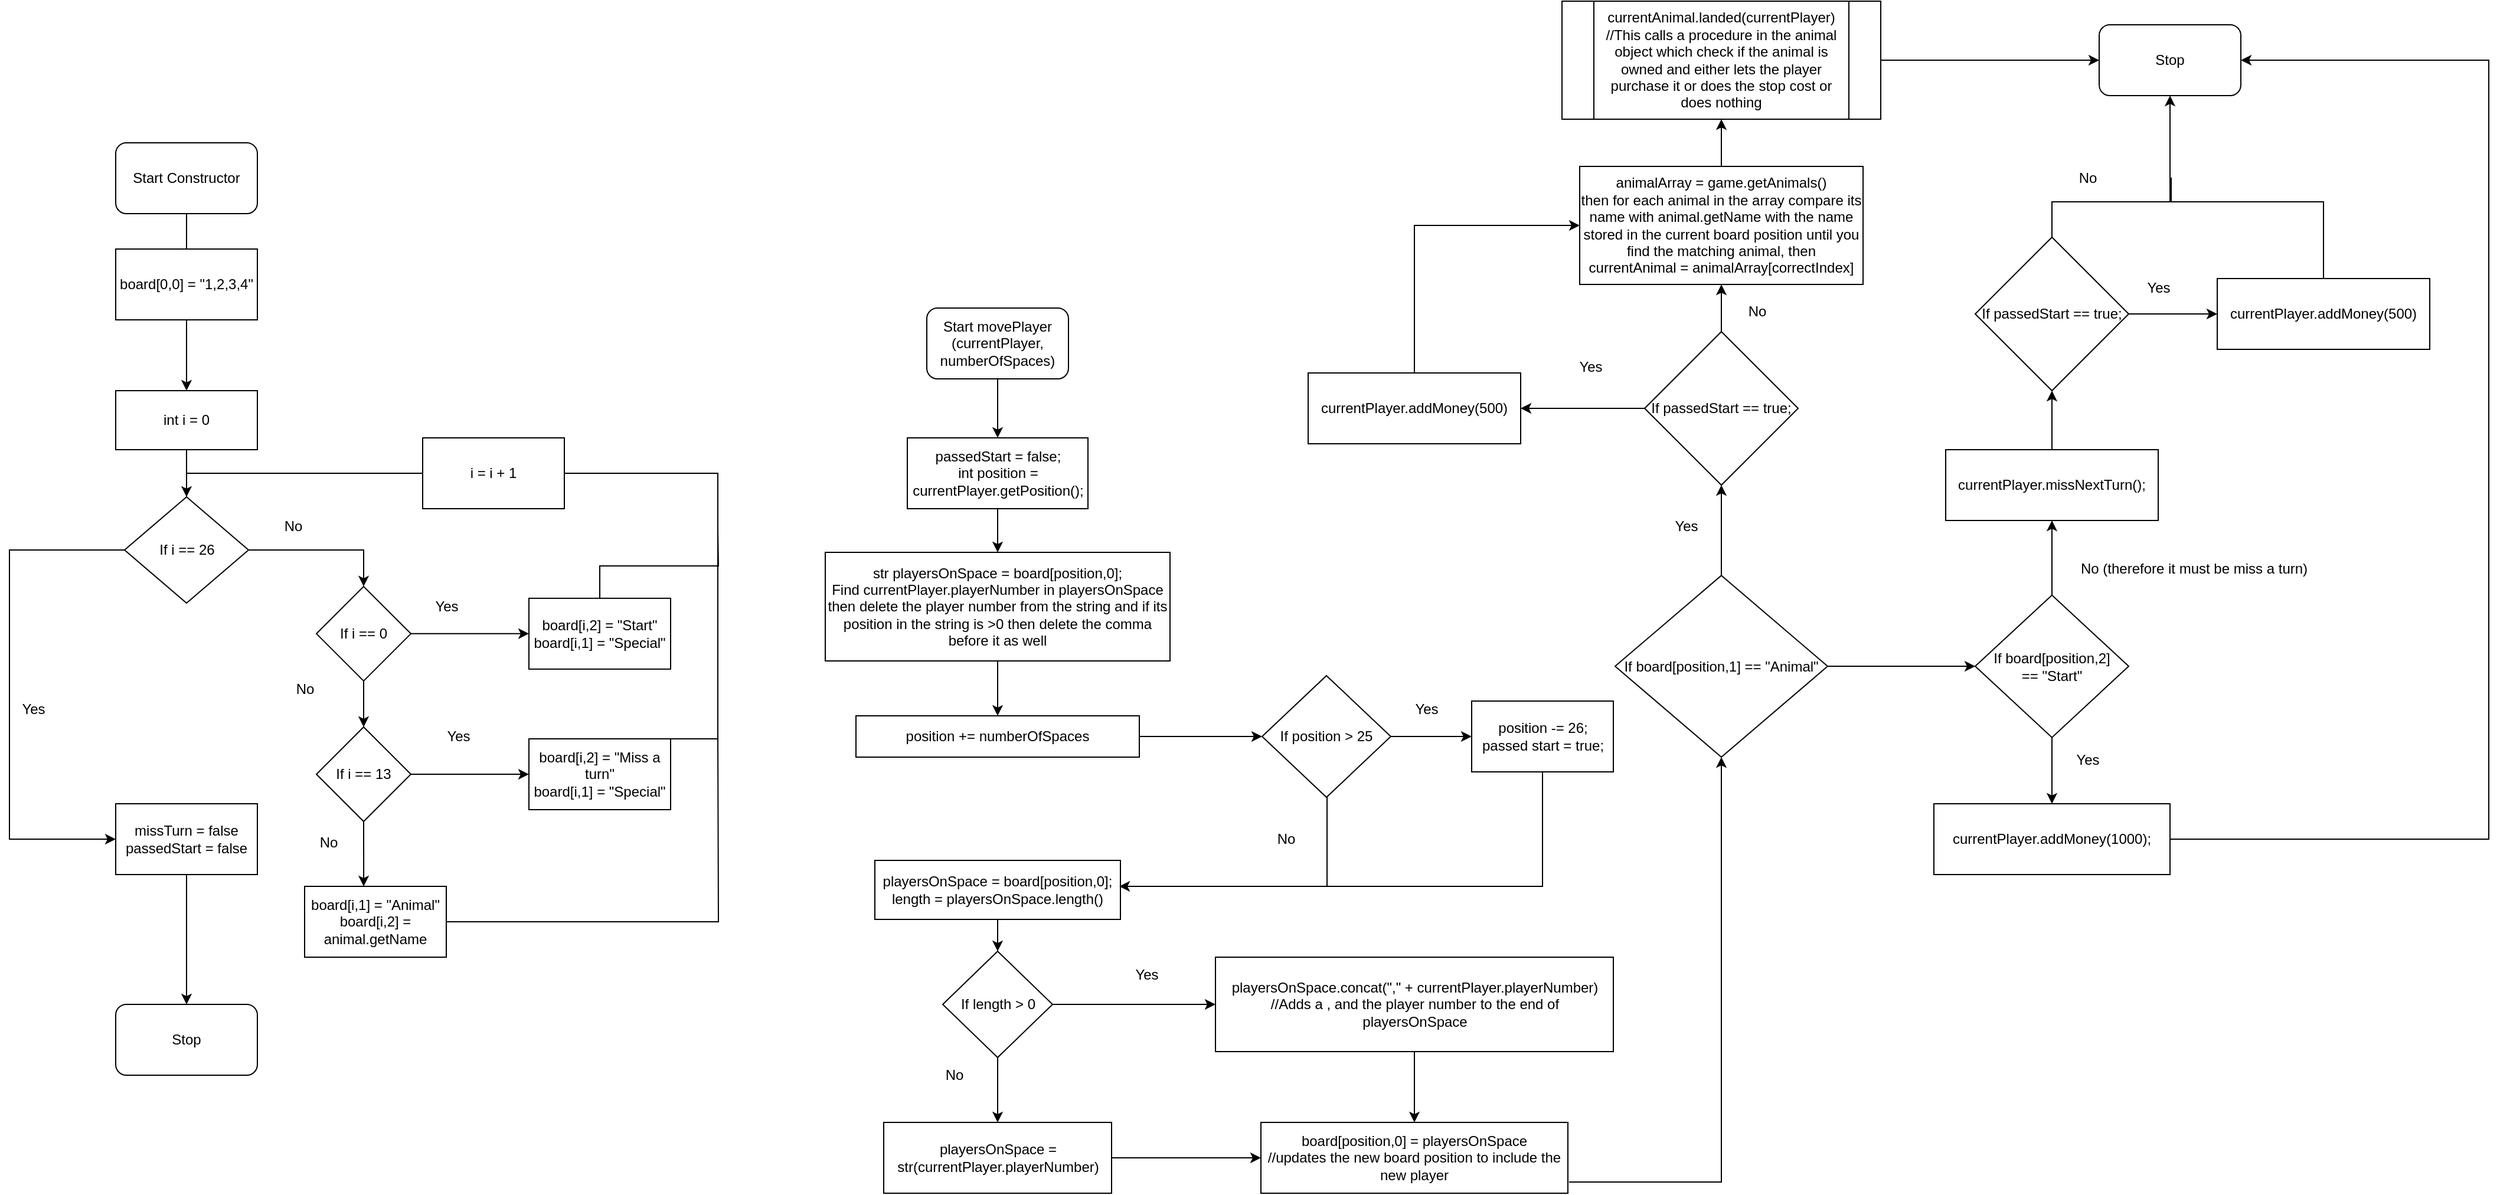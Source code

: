 <mxfile version="27.0.8">
  <diagram name="Page-1" id="PUNVGecRI-zyY5rwxk-x">
    <mxGraphModel dx="441" dy="1429" grid="1" gridSize="10" guides="1" tooltips="1" connect="1" arrows="1" fold="1" page="1" pageScale="1" pageWidth="827" pageHeight="1169" math="0" shadow="0">
      <root>
        <mxCell id="0" />
        <mxCell id="1" parent="0" />
        <mxCell id="ooIeGGXjPzkn9RstT3Jz-4" style="edgeStyle=orthogonalEdgeStyle;rounded=0;orthogonalLoop=1;jettySize=auto;html=1;exitX=0.5;exitY=1;exitDx=0;exitDy=0;" parent="1" edge="1">
          <mxGeometry relative="1" as="geometry">
            <mxPoint x="390" y="200" as="sourcePoint" />
            <mxPoint x="390" y="200" as="targetPoint" />
          </mxGeometry>
        </mxCell>
        <mxCell id="bG7bpE5-H6T2HicWo24r-3" style="edgeStyle=orthogonalEdgeStyle;rounded=0;orthogonalLoop=1;jettySize=auto;html=1;exitX=0.5;exitY=1;exitDx=0;exitDy=0;entryX=0.5;entryY=0;entryDx=0;entryDy=0;" parent="1" source="bG7bpE5-H6T2HicWo24r-1" target="bG7bpE5-H6T2HicWo24r-2" edge="1">
          <mxGeometry relative="1" as="geometry" />
        </mxCell>
        <mxCell id="bG7bpE5-H6T2HicWo24r-1" value="Start Constructor" style="rounded=1;whiteSpace=wrap;html=1;" parent="1" vertex="1">
          <mxGeometry x="140" y="90" width="120" height="60" as="geometry" />
        </mxCell>
        <mxCell id="bG7bpE5-H6T2HicWo24r-35" style="edgeStyle=orthogonalEdgeStyle;rounded=0;orthogonalLoop=1;jettySize=auto;html=1;exitX=0.5;exitY=1;exitDx=0;exitDy=0;" parent="1" source="bG7bpE5-H6T2HicWo24r-2" target="bG7bpE5-H6T2HicWo24r-13" edge="1">
          <mxGeometry relative="1" as="geometry" />
        </mxCell>
        <mxCell id="bG7bpE5-H6T2HicWo24r-2" value="int i = 0" style="rounded=0;whiteSpace=wrap;html=1;" parent="1" vertex="1">
          <mxGeometry x="140" y="300" width="120" height="50" as="geometry" />
        </mxCell>
        <mxCell id="bG7bpE5-H6T2HicWo24r-7" style="edgeStyle=orthogonalEdgeStyle;rounded=0;orthogonalLoop=1;jettySize=auto;html=1;exitX=0.5;exitY=1;exitDx=0;exitDy=0;entryX=0.5;entryY=0;entryDx=0;entryDy=0;" parent="1" source="bG7bpE5-H6T2HicWo24r-4" target="bG7bpE5-H6T2HicWo24r-6" edge="1">
          <mxGeometry relative="1" as="geometry" />
        </mxCell>
        <mxCell id="bG7bpE5-H6T2HicWo24r-4" value="missTurn = false&lt;div&gt;passedStart = false&lt;/div&gt;" style="rounded=0;whiteSpace=wrap;html=1;" parent="1" vertex="1">
          <mxGeometry x="140" y="650" width="120" height="60" as="geometry" />
        </mxCell>
        <mxCell id="bG7bpE5-H6T2HicWo24r-6" value="Stop" style="rounded=1;whiteSpace=wrap;html=1;" parent="1" vertex="1">
          <mxGeometry x="140" y="820" width="120" height="60" as="geometry" />
        </mxCell>
        <mxCell id="bG7bpE5-H6T2HicWo24r-17" style="edgeStyle=orthogonalEdgeStyle;rounded=0;orthogonalLoop=1;jettySize=auto;html=1;exitX=0;exitY=0.5;exitDx=0;exitDy=0;entryX=0;entryY=0.5;entryDx=0;entryDy=0;" parent="1" source="bG7bpE5-H6T2HicWo24r-13" target="bG7bpE5-H6T2HicWo24r-4" edge="1">
          <mxGeometry relative="1" as="geometry">
            <Array as="points">
              <mxPoint x="50" y="435" />
              <mxPoint x="50" y="680" />
            </Array>
          </mxGeometry>
        </mxCell>
        <mxCell id="bG7bpE5-H6T2HicWo24r-20" style="edgeStyle=orthogonalEdgeStyle;rounded=0;orthogonalLoop=1;jettySize=auto;html=1;exitX=1;exitY=0.5;exitDx=0;exitDy=0;entryX=0.5;entryY=0;entryDx=0;entryDy=0;" parent="1" source="bG7bpE5-H6T2HicWo24r-13" target="bG7bpE5-H6T2HicWo24r-19" edge="1">
          <mxGeometry relative="1" as="geometry" />
        </mxCell>
        <mxCell id="bG7bpE5-H6T2HicWo24r-13" value="If i == 26" style="rhombus;whiteSpace=wrap;html=1;" parent="1" vertex="1">
          <mxGeometry x="147.5" y="390" width="105" height="90" as="geometry" />
        </mxCell>
        <mxCell id="bG7bpE5-H6T2HicWo24r-18" value="Yes" style="text;html=1;align=center;verticalAlign=middle;resizable=0;points=[];autosize=1;strokeColor=none;fillColor=none;" parent="1" vertex="1">
          <mxGeometry x="50" y="555" width="40" height="30" as="geometry" />
        </mxCell>
        <mxCell id="bG7bpE5-H6T2HicWo24r-22" style="edgeStyle=orthogonalEdgeStyle;rounded=0;orthogonalLoop=1;jettySize=auto;html=1;exitX=1;exitY=0.5;exitDx=0;exitDy=0;entryX=0;entryY=0.5;entryDx=0;entryDy=0;" parent="1" source="bG7bpE5-H6T2HicWo24r-19" target="bG7bpE5-H6T2HicWo24r-21" edge="1">
          <mxGeometry relative="1" as="geometry" />
        </mxCell>
        <mxCell id="bG7bpE5-H6T2HicWo24r-26" style="edgeStyle=orthogonalEdgeStyle;rounded=0;orthogonalLoop=1;jettySize=auto;html=1;exitX=0.5;exitY=1;exitDx=0;exitDy=0;entryX=0.5;entryY=0;entryDx=0;entryDy=0;" parent="1" source="bG7bpE5-H6T2HicWo24r-19" target="bG7bpE5-H6T2HicWo24r-23" edge="1">
          <mxGeometry relative="1" as="geometry" />
        </mxCell>
        <mxCell id="bG7bpE5-H6T2HicWo24r-19" value="If i == 0" style="rhombus;whiteSpace=wrap;html=1;" parent="1" vertex="1">
          <mxGeometry x="310" y="465.92" width="80" height="80" as="geometry" />
        </mxCell>
        <mxCell id="bG7bpE5-H6T2HicWo24r-34" style="edgeStyle=orthogonalEdgeStyle;rounded=0;orthogonalLoop=1;jettySize=auto;html=1;exitX=0.5;exitY=0;exitDx=0;exitDy=0;endArrow=none;startFill=0;" parent="1" source="bG7bpE5-H6T2HicWo24r-21" edge="1">
          <mxGeometry relative="1" as="geometry">
            <mxPoint x="650" y="420" as="targetPoint" />
          </mxGeometry>
        </mxCell>
        <mxCell id="bG7bpE5-H6T2HicWo24r-21" value="board[i,2] = &quot;Start&quot;&lt;div&gt;board[i,1] = &quot;Special&quot;&lt;/div&gt;" style="rounded=0;whiteSpace=wrap;html=1;" parent="1" vertex="1">
          <mxGeometry x="490" y="475.92" width="120" height="60" as="geometry" />
        </mxCell>
        <mxCell id="bG7bpE5-H6T2HicWo24r-25" style="edgeStyle=orthogonalEdgeStyle;rounded=0;orthogonalLoop=1;jettySize=auto;html=1;exitX=1;exitY=0.5;exitDx=0;exitDy=0;entryX=0;entryY=0.5;entryDx=0;entryDy=0;" parent="1" source="bG7bpE5-H6T2HicWo24r-23" target="bG7bpE5-H6T2HicWo24r-24" edge="1">
          <mxGeometry relative="1" as="geometry" />
        </mxCell>
        <mxCell id="bG7bpE5-H6T2HicWo24r-23" value="If i == 13" style="rhombus;whiteSpace=wrap;html=1;" parent="1" vertex="1">
          <mxGeometry x="310" y="585" width="80" height="80" as="geometry" />
        </mxCell>
        <mxCell id="bG7bpE5-H6T2HicWo24r-33" style="edgeStyle=orthogonalEdgeStyle;rounded=0;orthogonalLoop=1;jettySize=auto;html=1;exitX=0.5;exitY=0;exitDx=0;exitDy=0;entryX=0.5;entryY=0;entryDx=0;entryDy=0;endArrow=none;startFill=0;" parent="1" source="bG7bpE5-H6T2HicWo24r-24" target="bG7bpE5-H6T2HicWo24r-13" edge="1">
          <mxGeometry relative="1" as="geometry">
            <Array as="points">
              <mxPoint x="650" y="595" />
              <mxPoint x="650" y="370" />
              <mxPoint x="200" y="370" />
            </Array>
          </mxGeometry>
        </mxCell>
        <mxCell id="bG7bpE5-H6T2HicWo24r-24" value="board[i,2] = &quot;Miss a turn&quot;&lt;div&gt;board[i,1] = &quot;Special&quot;&lt;/div&gt;" style="rounded=0;whiteSpace=wrap;html=1;" parent="1" vertex="1">
          <mxGeometry x="490" y="595" width="120" height="60" as="geometry" />
        </mxCell>
        <mxCell id="bG7bpE5-H6T2HicWo24r-36" style="edgeStyle=orthogonalEdgeStyle;rounded=0;orthogonalLoop=1;jettySize=auto;html=1;exitX=1;exitY=0.5;exitDx=0;exitDy=0;endArrow=none;startFill=0;" parent="1" source="bG7bpE5-H6T2HicWo24r-27" edge="1">
          <mxGeometry relative="1" as="geometry">
            <mxPoint x="650" y="590" as="targetPoint" />
          </mxGeometry>
        </mxCell>
        <mxCell id="bG7bpE5-H6T2HicWo24r-27" value="board[i,1] = &quot;Animal&lt;span style=&quot;background-color: initial;&quot;&gt;&quot;&lt;/span&gt;&lt;div&gt;board[i,2] = animal.getName&lt;/div&gt;" style="rounded=0;whiteSpace=wrap;html=1;" parent="1" vertex="1">
          <mxGeometry x="300" y="720" width="120" height="60" as="geometry" />
        </mxCell>
        <mxCell id="bG7bpE5-H6T2HicWo24r-28" style="edgeStyle=orthogonalEdgeStyle;rounded=0;orthogonalLoop=1;jettySize=auto;html=1;exitX=0.5;exitY=1;exitDx=0;exitDy=0;entryX=0.417;entryY=0;entryDx=0;entryDy=0;entryPerimeter=0;" parent="1" source="bG7bpE5-H6T2HicWo24r-23" target="bG7bpE5-H6T2HicWo24r-27" edge="1">
          <mxGeometry relative="1" as="geometry" />
        </mxCell>
        <mxCell id="bG7bpE5-H6T2HicWo24r-29" value="Yes" style="text;html=1;align=center;verticalAlign=middle;resizable=0;points=[];autosize=1;strokeColor=none;fillColor=none;" parent="1" vertex="1">
          <mxGeometry x="400" y="468" width="40" height="30" as="geometry" />
        </mxCell>
        <mxCell id="bG7bpE5-H6T2HicWo24r-30" value="Yes" style="text;html=1;align=center;verticalAlign=middle;resizable=0;points=[];autosize=1;strokeColor=none;fillColor=none;" parent="1" vertex="1">
          <mxGeometry x="410" y="578" width="40" height="30" as="geometry" />
        </mxCell>
        <mxCell id="bG7bpE5-H6T2HicWo24r-31" value="No" style="text;html=1;align=center;verticalAlign=middle;resizable=0;points=[];autosize=1;strokeColor=none;fillColor=none;" parent="1" vertex="1">
          <mxGeometry x="280" y="538" width="40" height="30" as="geometry" />
        </mxCell>
        <mxCell id="bG7bpE5-H6T2HicWo24r-32" value="No" style="text;html=1;align=center;verticalAlign=middle;resizable=0;points=[];autosize=1;strokeColor=none;fillColor=none;" parent="1" vertex="1">
          <mxGeometry x="300" y="668" width="40" height="30" as="geometry" />
        </mxCell>
        <mxCell id="0Hzz-Tntq4hrnbIj0DlP-1" value="No" style="text;html=1;align=center;verticalAlign=middle;resizable=0;points=[];autosize=1;strokeColor=none;fillColor=none;" parent="1" vertex="1">
          <mxGeometry x="270" y="400" width="40" height="30" as="geometry" />
        </mxCell>
        <mxCell id="0Hzz-Tntq4hrnbIj0DlP-5" value="i = i + 1" style="rounded=0;whiteSpace=wrap;html=1;" parent="1" vertex="1">
          <mxGeometry x="400" y="340" width="120" height="60" as="geometry" />
        </mxCell>
        <mxCell id="NZPgqeMzNN7oQQNKcr5g-4" style="edgeStyle=orthogonalEdgeStyle;rounded=0;orthogonalLoop=1;jettySize=auto;html=1;exitX=0.5;exitY=1;exitDx=0;exitDy=0;entryX=0.5;entryY=0;entryDx=0;entryDy=0;" parent="1" source="NZPgqeMzNN7oQQNKcr5g-2" target="NZPgqeMzNN7oQQNKcr5g-3" edge="1">
          <mxGeometry relative="1" as="geometry" />
        </mxCell>
        <mxCell id="NZPgqeMzNN7oQQNKcr5g-2" value="&lt;span style=&quot;background-color: light-dark(#ffffff, var(--ge-dark-color, #121212));&quot;&gt;&lt;br&gt;&lt;span style=&quot;color: rgb(0, 0, 0); font-family: Helvetica; font-size: 12px; font-style: normal; font-variant-ligatures: normal; font-variant-caps: normal; letter-spacing: normal; orphans: 2; text-align: center; text-indent: 0px; text-transform: none; widows: 2; word-spacing: 0px; -webkit-text-stroke-width: 0px; white-space: normal; text-decoration-thickness: initial; text-decoration-style: initial; text-decoration-color: initial; float: none; display: inline !important;&quot;&gt;Start movePlayer&lt;/span&gt;&lt;/span&gt;&lt;div style=&quot;forced-color-adjust: none; color: rgb(0, 0, 0); font-family: Helvetica; font-size: 12px; font-style: normal; font-variant-ligatures: normal; font-variant-caps: normal; letter-spacing: normal; orphans: 2; text-align: center; text-indent: 0px; text-transform: none; widows: 2; word-spacing: 0px; -webkit-text-stroke-width: 0px; white-space: normal; text-decoration-thickness: initial; text-decoration-style: initial; text-decoration-color: initial;&quot;&gt;&lt;span style=&quot;background-color: light-dark(#ffffff, var(--ge-dark-color, #121212));&quot;&gt;(currentPlayer, numberOfSpaces)&lt;/span&gt;&lt;/div&gt;&lt;span style=&quot;background-color: light-dark(#ffffff, var(--ge-dark-color, #121212));&quot;&gt;&lt;br&gt;&lt;/span&gt;" style="rounded=1;whiteSpace=wrap;html=1;" parent="1" vertex="1">
          <mxGeometry x="827" y="230" width="120" height="60" as="geometry" />
        </mxCell>
        <mxCell id="NZPgqeMzNN7oQQNKcr5g-6" style="edgeStyle=orthogonalEdgeStyle;rounded=0;orthogonalLoop=1;jettySize=auto;html=1;entryX=0.5;entryY=0;entryDx=0;entryDy=0;" parent="1" source="NZPgqeMzNN7oQQNKcr5g-3" target="NZPgqeMzNN7oQQNKcr5g-5" edge="1">
          <mxGeometry relative="1" as="geometry" />
        </mxCell>
        <mxCell id="NZPgqeMzNN7oQQNKcr5g-3" value="&lt;div&gt;passedStart = false;&lt;/div&gt;int position = currentPlayer.getPosition();" style="rounded=0;whiteSpace=wrap;html=1;" parent="1" vertex="1">
          <mxGeometry x="810.5" y="340" width="153" height="60" as="geometry" />
        </mxCell>
        <mxCell id="NZPgqeMzNN7oQQNKcr5g-9" style="edgeStyle=orthogonalEdgeStyle;rounded=0;orthogonalLoop=1;jettySize=auto;html=1;exitX=0.5;exitY=1;exitDx=0;exitDy=0;entryX=0.5;entryY=0;entryDx=0;entryDy=0;" parent="1" source="NZPgqeMzNN7oQQNKcr5g-5" target="NZPgqeMzNN7oQQNKcr5g-8" edge="1">
          <mxGeometry relative="1" as="geometry" />
        </mxCell>
        <mxCell id="NZPgqeMzNN7oQQNKcr5g-5" value="str playersOnSpace = board[position,0];&lt;br&gt;&lt;div&gt;Find currentPlayer.playerNumber in playersOnSpace&lt;/div&gt;&lt;div&gt;then delete the player number from the string and if its position in the string is &amp;gt;0 then delete the comma before it as well&lt;/div&gt;" style="rounded=0;whiteSpace=wrap;html=1;" parent="1" vertex="1">
          <mxGeometry x="741" y="437" width="292" height="92" as="geometry" />
        </mxCell>
        <mxCell id="NZPgqeMzNN7oQQNKcr5g-7" value="board[0,0] = &quot;1,2,3,4&quot;" style="rounded=0;whiteSpace=wrap;html=1;" parent="1" vertex="1">
          <mxGeometry x="140" y="180" width="120" height="60" as="geometry" />
        </mxCell>
        <mxCell id="fGPfQ3HshrvQKYn7lbCG-21" style="edgeStyle=orthogonalEdgeStyle;rounded=0;orthogonalLoop=1;jettySize=auto;html=1;entryX=0;entryY=0.5;entryDx=0;entryDy=0;" edge="1" parent="1" source="NZPgqeMzNN7oQQNKcr5g-8" target="fGPfQ3HshrvQKYn7lbCG-18">
          <mxGeometry relative="1" as="geometry" />
        </mxCell>
        <mxCell id="NZPgqeMzNN7oQQNKcr5g-8" value="position += numberOfSpaces" style="rounded=0;whiteSpace=wrap;html=1;" parent="1" vertex="1">
          <mxGeometry x="767" y="575.5" width="240" height="35" as="geometry" />
        </mxCell>
        <mxCell id="fGPfQ3HshrvQKYn7lbCG-3" style="edgeStyle=orthogonalEdgeStyle;rounded=0;orthogonalLoop=1;jettySize=auto;html=1;entryX=0.5;entryY=0;entryDx=0;entryDy=0;" edge="1" parent="1" source="NZPgqeMzNN7oQQNKcr5g-10" target="fGPfQ3HshrvQKYn7lbCG-2">
          <mxGeometry relative="1" as="geometry" />
        </mxCell>
        <mxCell id="NZPgqeMzNN7oQQNKcr5g-10" value="playersOnSpace = board[position,0];&lt;div&gt;length = playersOnSpace.length()&lt;/div&gt;" style="rounded=0;whiteSpace=wrap;html=1;" parent="1" vertex="1">
          <mxGeometry x="783" y="698" width="208" height="50" as="geometry" />
        </mxCell>
        <mxCell id="fGPfQ3HshrvQKYn7lbCG-6" style="edgeStyle=orthogonalEdgeStyle;rounded=0;orthogonalLoop=1;jettySize=auto;html=1;exitX=1;exitY=0.5;exitDx=0;exitDy=0;entryX=0;entryY=0.5;entryDx=0;entryDy=0;" edge="1" parent="1" source="fGPfQ3HshrvQKYn7lbCG-2" target="fGPfQ3HshrvQKYn7lbCG-4">
          <mxGeometry relative="1" as="geometry" />
        </mxCell>
        <mxCell id="fGPfQ3HshrvQKYn7lbCG-7" style="edgeStyle=orthogonalEdgeStyle;rounded=0;orthogonalLoop=1;jettySize=auto;html=1;exitX=0.5;exitY=1;exitDx=0;exitDy=0;entryX=0.5;entryY=0;entryDx=0;entryDy=0;" edge="1" parent="1" source="fGPfQ3HshrvQKYn7lbCG-2" target="fGPfQ3HshrvQKYn7lbCG-5">
          <mxGeometry relative="1" as="geometry" />
        </mxCell>
        <mxCell id="fGPfQ3HshrvQKYn7lbCG-2" value="If length &amp;gt; 0" style="rhombus;whiteSpace=wrap;html=1;" vertex="1" parent="1">
          <mxGeometry x="840.5" y="775" width="93" height="90" as="geometry" />
        </mxCell>
        <mxCell id="fGPfQ3HshrvQKYn7lbCG-13" style="edgeStyle=orthogonalEdgeStyle;rounded=0;orthogonalLoop=1;jettySize=auto;html=1;entryX=0.5;entryY=0;entryDx=0;entryDy=0;" edge="1" parent="1" source="fGPfQ3HshrvQKYn7lbCG-4" target="fGPfQ3HshrvQKYn7lbCG-10">
          <mxGeometry relative="1" as="geometry" />
        </mxCell>
        <mxCell id="fGPfQ3HshrvQKYn7lbCG-4" value="playersOnSpace.concat(&quot;,&quot; + currentPlayer.playerNumber)&lt;div&gt;//Adds a , and the player number to the end of playersOnSpace&lt;/div&gt;" style="rounded=0;whiteSpace=wrap;html=1;" vertex="1" parent="1">
          <mxGeometry x="1071.5" y="780" width="337" height="80" as="geometry" />
        </mxCell>
        <mxCell id="fGPfQ3HshrvQKYn7lbCG-11" style="edgeStyle=orthogonalEdgeStyle;rounded=0;orthogonalLoop=1;jettySize=auto;html=1;entryX=0;entryY=0.5;entryDx=0;entryDy=0;" edge="1" parent="1" source="fGPfQ3HshrvQKYn7lbCG-5" target="fGPfQ3HshrvQKYn7lbCG-10">
          <mxGeometry relative="1" as="geometry" />
        </mxCell>
        <mxCell id="fGPfQ3HshrvQKYn7lbCG-5" value="playersOnSpace = str(currentPlayer.playerNumber)" style="rounded=0;whiteSpace=wrap;html=1;" vertex="1" parent="1">
          <mxGeometry x="790.5" y="920" width="193" height="60" as="geometry" />
        </mxCell>
        <mxCell id="fGPfQ3HshrvQKYn7lbCG-8" value="No" style="text;html=1;align=center;verticalAlign=middle;resizable=0;points=[];autosize=1;strokeColor=none;fillColor=none;" vertex="1" parent="1">
          <mxGeometry x="830" y="865" width="40" height="30" as="geometry" />
        </mxCell>
        <mxCell id="fGPfQ3HshrvQKYn7lbCG-9" value="Yes" style="text;html=1;align=center;verticalAlign=middle;resizable=0;points=[];autosize=1;strokeColor=none;fillColor=none;" vertex="1" parent="1">
          <mxGeometry x="993" y="780" width="40" height="30" as="geometry" />
        </mxCell>
        <mxCell id="fGPfQ3HshrvQKYn7lbCG-17" style="edgeStyle=orthogonalEdgeStyle;rounded=0;orthogonalLoop=1;jettySize=auto;html=1;" edge="1" parent="1">
          <mxGeometry relative="1" as="geometry">
            <mxPoint x="1371" y="970.5" as="sourcePoint" />
            <mxPoint x="1500" y="610.5" as="targetPoint" />
            <Array as="points">
              <mxPoint x="1500" y="971" />
            </Array>
          </mxGeometry>
        </mxCell>
        <mxCell id="fGPfQ3HshrvQKYn7lbCG-10" value="board[position,0] = playersOnSpace&lt;div&gt;//updates the new board position to include the new player&lt;/div&gt;" style="rounded=0;whiteSpace=wrap;html=1;" vertex="1" parent="1">
          <mxGeometry x="1110" y="920" width="260" height="60" as="geometry" />
        </mxCell>
        <mxCell id="fGPfQ3HshrvQKYn7lbCG-31" style="edgeStyle=orthogonalEdgeStyle;rounded=0;orthogonalLoop=1;jettySize=auto;html=1;exitX=1;exitY=0.5;exitDx=0;exitDy=0;entryX=0;entryY=0.5;entryDx=0;entryDy=0;" edge="1" parent="1" source="fGPfQ3HshrvQKYn7lbCG-16" target="fGPfQ3HshrvQKYn7lbCG-29">
          <mxGeometry relative="1" as="geometry" />
        </mxCell>
        <mxCell id="fGPfQ3HshrvQKYn7lbCG-58" style="edgeStyle=orthogonalEdgeStyle;rounded=0;orthogonalLoop=1;jettySize=auto;html=1;exitX=0.5;exitY=0;exitDx=0;exitDy=0;entryX=0.5;entryY=1;entryDx=0;entryDy=0;" edge="1" parent="1" source="fGPfQ3HshrvQKYn7lbCG-16" target="fGPfQ3HshrvQKYn7lbCG-55">
          <mxGeometry relative="1" as="geometry" />
        </mxCell>
        <mxCell id="fGPfQ3HshrvQKYn7lbCG-16" value="If board[position,1] == &quot;Animal&quot;" style="rhombus;whiteSpace=wrap;html=1;" vertex="1" parent="1">
          <mxGeometry x="1410" y="456.58" width="180" height="153.92" as="geometry" />
        </mxCell>
        <mxCell id="fGPfQ3HshrvQKYn7lbCG-19" style="edgeStyle=orthogonalEdgeStyle;rounded=0;orthogonalLoop=1;jettySize=auto;html=1;endArrow=none;startFill=0;" edge="1" parent="1">
          <mxGeometry relative="1" as="geometry">
            <mxPoint x="1166" y="620" as="sourcePoint" />
            <mxPoint x="1160" y="720" as="targetPoint" />
            <Array as="points">
              <mxPoint x="1166" y="680" />
              <mxPoint x="1166" y="680" />
            </Array>
          </mxGeometry>
        </mxCell>
        <mxCell id="fGPfQ3HshrvQKYn7lbCG-23" style="edgeStyle=orthogonalEdgeStyle;rounded=0;orthogonalLoop=1;jettySize=auto;html=1;exitX=1;exitY=0.5;exitDx=0;exitDy=0;entryX=0;entryY=0.5;entryDx=0;entryDy=0;" edge="1" parent="1" source="fGPfQ3HshrvQKYn7lbCG-18" target="fGPfQ3HshrvQKYn7lbCG-22">
          <mxGeometry relative="1" as="geometry" />
        </mxCell>
        <mxCell id="fGPfQ3HshrvQKYn7lbCG-18" value="If position &amp;gt; 25" style="rhombus;whiteSpace=wrap;html=1;" vertex="1" parent="1">
          <mxGeometry x="1111" y="541.5" width="109" height="103" as="geometry" />
        </mxCell>
        <mxCell id="fGPfQ3HshrvQKYn7lbCG-20" value="No" style="text;html=1;align=center;verticalAlign=middle;resizable=0;points=[];autosize=1;strokeColor=none;fillColor=none;" vertex="1" parent="1">
          <mxGeometry x="1111" y="665" width="40" height="30" as="geometry" />
        </mxCell>
        <mxCell id="fGPfQ3HshrvQKYn7lbCG-24" style="edgeStyle=orthogonalEdgeStyle;rounded=0;orthogonalLoop=1;jettySize=auto;html=1;exitX=0.5;exitY=1;exitDx=0;exitDy=0;" edge="1" parent="1" source="fGPfQ3HshrvQKYn7lbCG-22">
          <mxGeometry relative="1" as="geometry">
            <mxPoint x="990" y="720" as="targetPoint" />
            <Array as="points">
              <mxPoint x="1349" y="720" />
              <mxPoint x="991" y="720" />
            </Array>
          </mxGeometry>
        </mxCell>
        <mxCell id="fGPfQ3HshrvQKYn7lbCG-22" value="position -= 26;&lt;div&gt;passed start = true;&lt;/div&gt;" style="rounded=0;whiteSpace=wrap;html=1;" vertex="1" parent="1">
          <mxGeometry x="1288.5" y="563" width="120" height="60" as="geometry" />
        </mxCell>
        <mxCell id="fGPfQ3HshrvQKYn7lbCG-25" value="Yes" style="text;html=1;align=center;verticalAlign=middle;resizable=0;points=[];autosize=1;strokeColor=none;fillColor=none;" vertex="1" parent="1">
          <mxGeometry x="1230" y="555" width="40" height="30" as="geometry" />
        </mxCell>
        <mxCell id="fGPfQ3HshrvQKYn7lbCG-28" value="Yes" style="text;html=1;align=center;verticalAlign=middle;resizable=0;points=[];autosize=1;strokeColor=none;fillColor=none;" vertex="1" parent="1">
          <mxGeometry x="1450" y="400" width="40" height="30" as="geometry" />
        </mxCell>
        <mxCell id="fGPfQ3HshrvQKYn7lbCG-32" style="edgeStyle=orthogonalEdgeStyle;rounded=0;orthogonalLoop=1;jettySize=auto;html=1;exitX=0.5;exitY=1;exitDx=0;exitDy=0;entryX=0.5;entryY=0;entryDx=0;entryDy=0;" edge="1" parent="1" source="fGPfQ3HshrvQKYn7lbCG-29" target="fGPfQ3HshrvQKYn7lbCG-30">
          <mxGeometry relative="1" as="geometry" />
        </mxCell>
        <mxCell id="fGPfQ3HshrvQKYn7lbCG-35" style="edgeStyle=orthogonalEdgeStyle;rounded=0;orthogonalLoop=1;jettySize=auto;html=1;exitX=0.5;exitY=0;exitDx=0;exitDy=0;entryX=0.5;entryY=1;entryDx=0;entryDy=0;" edge="1" parent="1" source="fGPfQ3HshrvQKYn7lbCG-29" target="fGPfQ3HshrvQKYn7lbCG-34">
          <mxGeometry relative="1" as="geometry" />
        </mxCell>
        <mxCell id="fGPfQ3HshrvQKYn7lbCG-29" value="If board[position,2]&lt;div&gt;== &quot;Start&quot;&lt;/div&gt;" style="rhombus;whiteSpace=wrap;html=1;" vertex="1" parent="1">
          <mxGeometry x="1715" y="473.27" width="130" height="120.54" as="geometry" />
        </mxCell>
        <mxCell id="fGPfQ3HshrvQKYn7lbCG-68" style="edgeStyle=orthogonalEdgeStyle;rounded=0;orthogonalLoop=1;jettySize=auto;html=1;entryX=1;entryY=0.5;entryDx=0;entryDy=0;exitX=1;exitY=0.5;exitDx=0;exitDy=0;" edge="1" parent="1" source="fGPfQ3HshrvQKYn7lbCG-30" target="fGPfQ3HshrvQKYn7lbCG-63">
          <mxGeometry relative="1" as="geometry">
            <Array as="points">
              <mxPoint x="2150" y="680" />
              <mxPoint x="2150" y="20" />
            </Array>
          </mxGeometry>
        </mxCell>
        <mxCell id="fGPfQ3HshrvQKYn7lbCG-30" value="currentPlayer.addMoney(1000);" style="rounded=0;whiteSpace=wrap;html=1;" vertex="1" parent="1">
          <mxGeometry x="1680" y="650" width="200" height="60" as="geometry" />
        </mxCell>
        <mxCell id="fGPfQ3HshrvQKYn7lbCG-33" value="Yes" style="text;html=1;align=center;verticalAlign=middle;resizable=0;points=[];autosize=1;strokeColor=none;fillColor=none;" vertex="1" parent="1">
          <mxGeometry x="1790" y="598" width="40" height="30" as="geometry" />
        </mxCell>
        <mxCell id="fGPfQ3HshrvQKYn7lbCG-43" style="edgeStyle=orthogonalEdgeStyle;rounded=0;orthogonalLoop=1;jettySize=auto;html=1;entryX=0.5;entryY=1;entryDx=0;entryDy=0;" edge="1" parent="1" source="fGPfQ3HshrvQKYn7lbCG-34" target="fGPfQ3HshrvQKYn7lbCG-42">
          <mxGeometry relative="1" as="geometry" />
        </mxCell>
        <mxCell id="fGPfQ3HshrvQKYn7lbCG-34" value="currentPlayer.missNextTurn();" style="rounded=0;whiteSpace=wrap;html=1;" vertex="1" parent="1">
          <mxGeometry x="1690" y="350" width="180" height="60" as="geometry" />
        </mxCell>
        <mxCell id="fGPfQ3HshrvQKYn7lbCG-36" value="No (therefore it must be miss a turn)" style="text;html=1;align=center;verticalAlign=middle;resizable=0;points=[];autosize=1;strokeColor=none;fillColor=none;" vertex="1" parent="1">
          <mxGeometry x="1790" y="435.92" width="220" height="30" as="geometry" />
        </mxCell>
        <mxCell id="fGPfQ3HshrvQKYn7lbCG-41" style="edgeStyle=orthogonalEdgeStyle;rounded=0;orthogonalLoop=1;jettySize=auto;html=1;exitX=0.5;exitY=0;exitDx=0;exitDy=0;entryX=0.5;entryY=1;entryDx=0;entryDy=0;" edge="1" parent="1" source="fGPfQ3HshrvQKYn7lbCG-39" target="fGPfQ3HshrvQKYn7lbCG-40">
          <mxGeometry relative="1" as="geometry" />
        </mxCell>
        <mxCell id="fGPfQ3HshrvQKYn7lbCG-39" value="animalArray = game.getAnimals()&lt;div&gt;then for each animal in the array compare its name with animal.getName with the name stored in the current board position until you find the matching animal, then&lt;/div&gt;&lt;div&gt;currentAnimal = animalArray[correctIndex]&lt;/div&gt;" style="rounded=0;whiteSpace=wrap;html=1;" vertex="1" parent="1">
          <mxGeometry x="1380" y="110" width="240" height="100" as="geometry" />
        </mxCell>
        <mxCell id="fGPfQ3HshrvQKYn7lbCG-64" style="edgeStyle=orthogonalEdgeStyle;rounded=0;orthogonalLoop=1;jettySize=auto;html=1;exitX=1;exitY=0.5;exitDx=0;exitDy=0;" edge="1" parent="1" source="fGPfQ3HshrvQKYn7lbCG-40" target="fGPfQ3HshrvQKYn7lbCG-63">
          <mxGeometry relative="1" as="geometry" />
        </mxCell>
        <mxCell id="fGPfQ3HshrvQKYn7lbCG-40" value="currentAnimal.landed(currentPlayer)&lt;div&gt;//This calls a procedure in the animal object which check if the animal is owned and either lets the player purchase it or does the stop cost or does nothing&lt;/div&gt;" style="shape=process;whiteSpace=wrap;html=1;backgroundOutline=1;" vertex="1" parent="1">
          <mxGeometry x="1365" y="-30" width="270" height="100" as="geometry" />
        </mxCell>
        <mxCell id="fGPfQ3HshrvQKYn7lbCG-50" style="edgeStyle=orthogonalEdgeStyle;rounded=0;orthogonalLoop=1;jettySize=auto;html=1;exitX=1;exitY=0.5;exitDx=0;exitDy=0;" edge="1" parent="1" source="fGPfQ3HshrvQKYn7lbCG-42" target="fGPfQ3HshrvQKYn7lbCG-49">
          <mxGeometry relative="1" as="geometry" />
        </mxCell>
        <mxCell id="fGPfQ3HshrvQKYn7lbCG-66" style="edgeStyle=orthogonalEdgeStyle;rounded=0;orthogonalLoop=1;jettySize=auto;html=1;exitX=0.5;exitY=0;exitDx=0;exitDy=0;endArrow=none;startFill=0;" edge="1" parent="1" source="fGPfQ3HshrvQKYn7lbCG-42">
          <mxGeometry relative="1" as="geometry">
            <mxPoint x="1880" y="120" as="targetPoint" />
            <Array as="points">
              <mxPoint x="1780" y="140" />
              <mxPoint x="1881" y="140" />
            </Array>
          </mxGeometry>
        </mxCell>
        <mxCell id="fGPfQ3HshrvQKYn7lbCG-42" value="If passedStart == true;" style="rhombus;whiteSpace=wrap;html=1;" vertex="1" parent="1">
          <mxGeometry x="1715" y="170" width="130" height="130" as="geometry" />
        </mxCell>
        <mxCell id="fGPfQ3HshrvQKYn7lbCG-65" style="edgeStyle=orthogonalEdgeStyle;rounded=0;orthogonalLoop=1;jettySize=auto;html=1;exitX=0.5;exitY=0;exitDx=0;exitDy=0;entryX=0.5;entryY=1;entryDx=0;entryDy=0;" edge="1" parent="1" source="fGPfQ3HshrvQKYn7lbCG-49" target="fGPfQ3HshrvQKYn7lbCG-63">
          <mxGeometry relative="1" as="geometry">
            <Array as="points">
              <mxPoint x="2010" y="140" />
              <mxPoint x="1880" y="140" />
            </Array>
          </mxGeometry>
        </mxCell>
        <mxCell id="fGPfQ3HshrvQKYn7lbCG-49" value="currentPlayer.addMoney(500)" style="rounded=0;whiteSpace=wrap;html=1;" vertex="1" parent="1">
          <mxGeometry x="1920" y="205" width="180" height="60" as="geometry" />
        </mxCell>
        <mxCell id="fGPfQ3HshrvQKYn7lbCG-51" value="Yes" style="text;html=1;align=center;verticalAlign=middle;resizable=0;points=[];autosize=1;strokeColor=none;fillColor=none;" vertex="1" parent="1">
          <mxGeometry x="1850" y="198" width="40" height="30" as="geometry" />
        </mxCell>
        <mxCell id="fGPfQ3HshrvQKYn7lbCG-54" style="edgeStyle=orthogonalEdgeStyle;rounded=0;orthogonalLoop=1;jettySize=auto;html=1;exitX=0;exitY=0.5;exitDx=0;exitDy=0;" edge="1" parent="1" source="fGPfQ3HshrvQKYn7lbCG-55" target="fGPfQ3HshrvQKYn7lbCG-56">
          <mxGeometry relative="1" as="geometry" />
        </mxCell>
        <mxCell id="fGPfQ3HshrvQKYn7lbCG-59" style="edgeStyle=orthogonalEdgeStyle;rounded=0;orthogonalLoop=1;jettySize=auto;html=1;exitX=0.5;exitY=0;exitDx=0;exitDy=0;entryX=0.5;entryY=1;entryDx=0;entryDy=0;" edge="1" parent="1" source="fGPfQ3HshrvQKYn7lbCG-55" target="fGPfQ3HshrvQKYn7lbCG-39">
          <mxGeometry relative="1" as="geometry" />
        </mxCell>
        <mxCell id="fGPfQ3HshrvQKYn7lbCG-55" value="If passedStart == true;" style="rhombus;whiteSpace=wrap;html=1;" vertex="1" parent="1">
          <mxGeometry x="1435" y="250" width="130" height="130" as="geometry" />
        </mxCell>
        <mxCell id="fGPfQ3HshrvQKYn7lbCG-61" style="edgeStyle=orthogonalEdgeStyle;rounded=0;orthogonalLoop=1;jettySize=auto;html=1;exitX=0.5;exitY=0;exitDx=0;exitDy=0;entryX=0;entryY=0.5;entryDx=0;entryDy=0;" edge="1" parent="1" source="fGPfQ3HshrvQKYn7lbCG-56" target="fGPfQ3HshrvQKYn7lbCG-39">
          <mxGeometry relative="1" as="geometry" />
        </mxCell>
        <mxCell id="fGPfQ3HshrvQKYn7lbCG-56" value="currentPlayer.addMoney(500)" style="rounded=0;whiteSpace=wrap;html=1;" vertex="1" parent="1">
          <mxGeometry x="1150" y="285" width="180" height="60" as="geometry" />
        </mxCell>
        <mxCell id="fGPfQ3HshrvQKYn7lbCG-57" value="Yes" style="text;html=1;align=center;verticalAlign=middle;resizable=0;points=[];autosize=1;strokeColor=none;fillColor=none;" vertex="1" parent="1">
          <mxGeometry x="1368.5" y="265" width="40" height="30" as="geometry" />
        </mxCell>
        <mxCell id="fGPfQ3HshrvQKYn7lbCG-60" value="No" style="text;html=1;align=center;verticalAlign=middle;resizable=0;points=[];autosize=1;strokeColor=none;fillColor=none;" vertex="1" parent="1">
          <mxGeometry x="1510" y="218" width="40" height="30" as="geometry" />
        </mxCell>
        <mxCell id="fGPfQ3HshrvQKYn7lbCG-63" value="Stop" style="rounded=1;whiteSpace=wrap;html=1;" vertex="1" parent="1">
          <mxGeometry x="1820" y="-10" width="120" height="60" as="geometry" />
        </mxCell>
        <mxCell id="fGPfQ3HshrvQKYn7lbCG-67" value="No" style="text;html=1;align=center;verticalAlign=middle;resizable=0;points=[];autosize=1;strokeColor=none;fillColor=none;" vertex="1" parent="1">
          <mxGeometry x="1790" y="105" width="40" height="30" as="geometry" />
        </mxCell>
      </root>
    </mxGraphModel>
  </diagram>
</mxfile>

